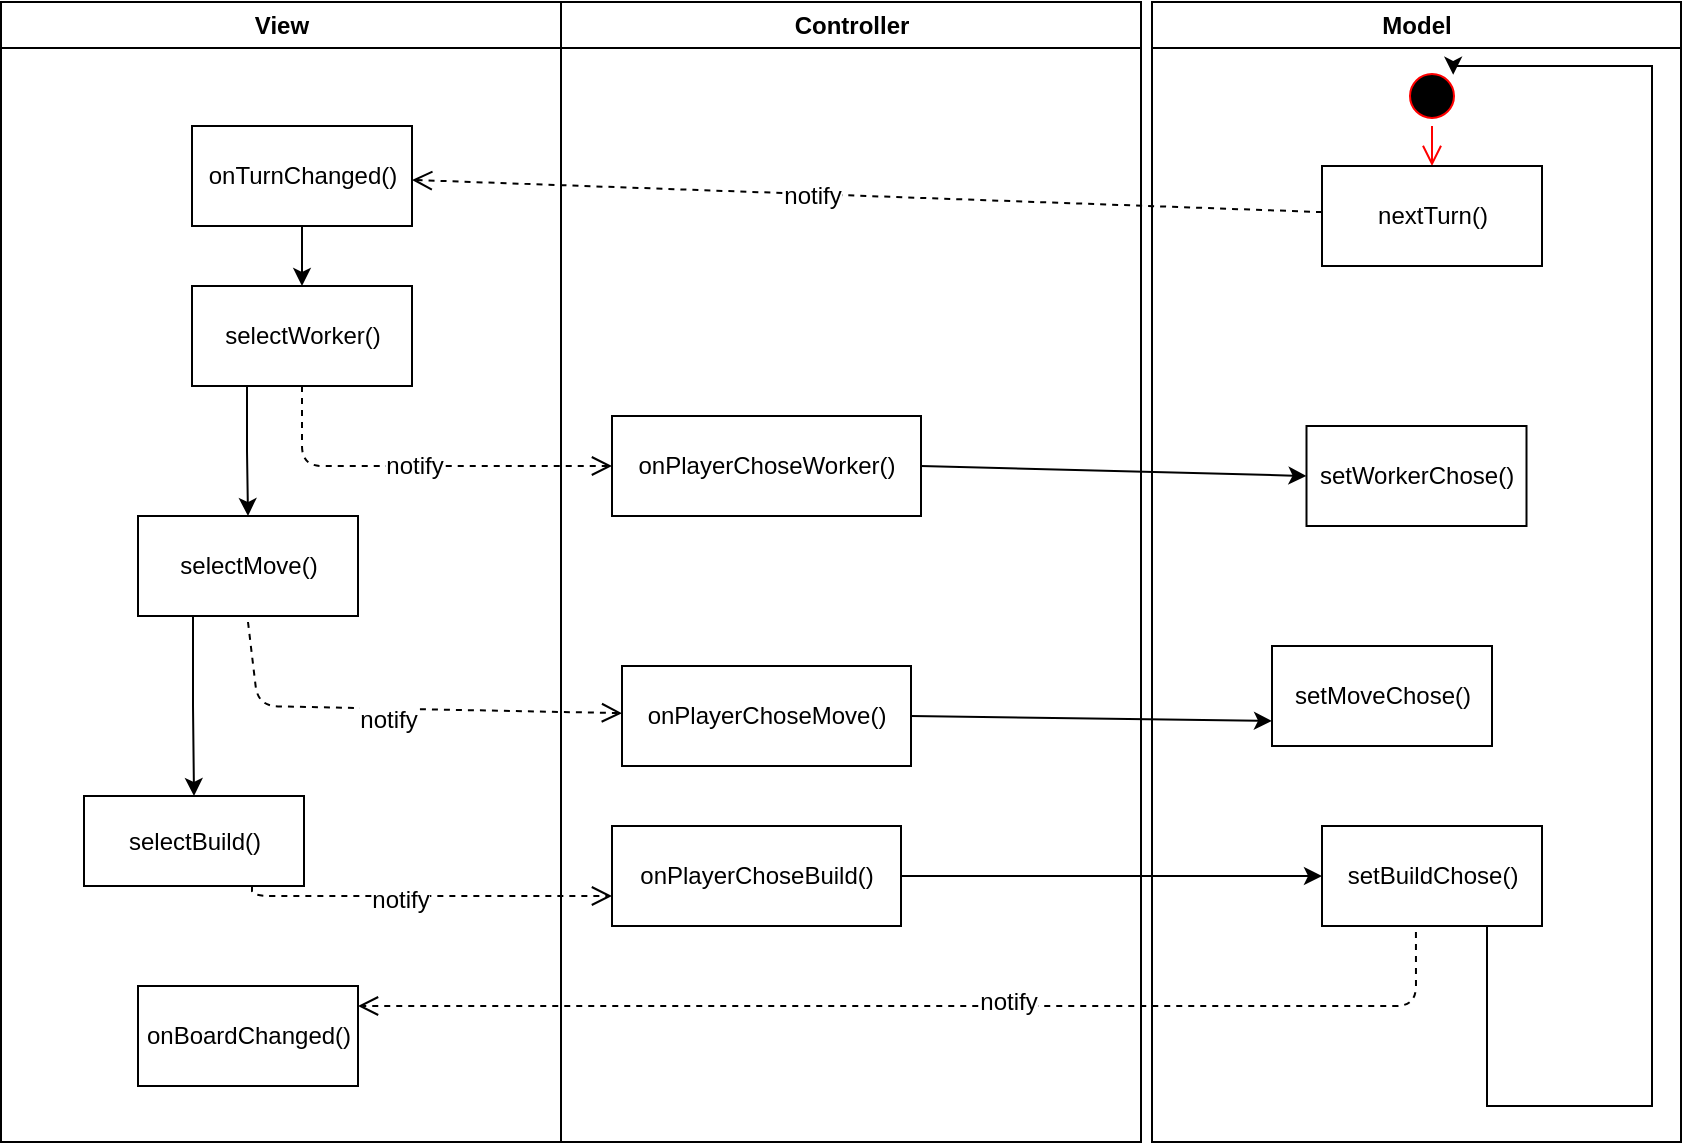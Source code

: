 <mxfile version="12.8.6" type="device"><diagram name="Page-1" id="e7e014a7-5840-1c2e-5031-d8a46d1fe8dd"><mxGraphModel dx="1662" dy="791" grid="1" gridSize="10" guides="1" tooltips="1" connect="1" arrows="1" fold="1" page="1" pageScale="1" pageWidth="1169" pageHeight="826" background="#ffffff" math="0" shadow="0"><root><mxCell id="0"/><mxCell id="1" parent="0"/><mxCell id="2" value="View" style="swimlane;whiteSpace=wrap" parent="1" vertex="1"><mxGeometry x="164.5" y="128" width="280" height="570" as="geometry"/></mxCell><mxCell id="_fowUainpprfO0C2fuAO-46" value="selectWorker()" style="html=1;" vertex="1" parent="2"><mxGeometry x="95.5" y="142" width="110" height="50" as="geometry"/></mxCell><mxCell id="_fowUainpprfO0C2fuAO-53" value="selectMove()" style="html=1;" vertex="1" parent="2"><mxGeometry x="68.5" y="257" width="110" height="50" as="geometry"/></mxCell><mxCell id="_fowUainpprfO0C2fuAO-52" style="edgeStyle=orthogonalEdgeStyle;rounded=0;orthogonalLoop=1;jettySize=auto;html=1;exitX=0.25;exitY=1;exitDx=0;exitDy=0;" edge="1" parent="2" source="_fowUainpprfO0C2fuAO-46" target="_fowUainpprfO0C2fuAO-53"><mxGeometry relative="1" as="geometry"><mxPoint x="123.5" y="272" as="targetPoint"/></mxGeometry></mxCell><mxCell id="_fowUainpprfO0C2fuAO-63" style="edgeStyle=orthogonalEdgeStyle;rounded=0;orthogonalLoop=1;jettySize=auto;html=1;exitX=0.5;exitY=1;exitDx=0;exitDy=0;entryX=0.5;entryY=0;entryDx=0;entryDy=0;" edge="1" parent="2" source="_fowUainpprfO0C2fuAO-61" target="_fowUainpprfO0C2fuAO-46"><mxGeometry relative="1" as="geometry"/></mxCell><mxCell id="_fowUainpprfO0C2fuAO-61" value="onTurnChanged()" style="html=1;" vertex="1" parent="2"><mxGeometry x="95.5" y="62" width="110" height="50" as="geometry"/></mxCell><mxCell id="_fowUainpprfO0C2fuAO-87" value="onBoardChanged()" style="html=1;" vertex="1" parent="2"><mxGeometry x="68.5" y="492" width="110" height="50" as="geometry"/></mxCell><mxCell id="3" value="Controller" style="swimlane;whiteSpace=wrap" parent="1" vertex="1"><mxGeometry x="444.5" y="128" width="290" height="570" as="geometry"/></mxCell><mxCell id="_fowUainpprfO0C2fuAO-49" value="onPlayerChoseWorker()" style="html=1;" vertex="1" parent="3"><mxGeometry x="25.5" y="207" width="154.5" height="50" as="geometry"/></mxCell><mxCell id="_fowUainpprfO0C2fuAO-58" value="onPlayerChoseMove()" style="html=1;" vertex="1" parent="3"><mxGeometry x="30.5" y="332" width="144.5" height="50" as="geometry"/></mxCell><mxCell id="_fowUainpprfO0C2fuAO-60" value="onPlayerChoseBuild()" style="html=1;" vertex="1" parent="3"><mxGeometry x="25.5" y="412" width="144.5" height="50" as="geometry"/></mxCell><mxCell id="4" value="Model" style="swimlane;whiteSpace=wrap" parent="1" vertex="1"><mxGeometry x="740" y="128" width="264.5" height="570" as="geometry"/></mxCell><mxCell id="_fowUainpprfO0C2fuAO-41" value="" style="ellipse;html=1;shape=startState;fillColor=#000000;strokeColor=#ff0000;" vertex="1" parent="4"><mxGeometry x="125" y="32" width="30" height="30" as="geometry"/></mxCell><mxCell id="_fowUainpprfO0C2fuAO-42" value="" style="edgeStyle=orthogonalEdgeStyle;html=1;verticalAlign=bottom;endArrow=open;endSize=8;strokeColor=#ff0000;" edge="1" source="_fowUainpprfO0C2fuAO-41" parent="4" target="_fowUainpprfO0C2fuAO-43"><mxGeometry relative="1" as="geometry"><mxPoint x="140.5" y="102" as="targetPoint"/></mxGeometry></mxCell><mxCell id="_fowUainpprfO0C2fuAO-43" value="nextTurn()" style="html=1;" vertex="1" parent="4"><mxGeometry x="85" y="82" width="110" height="50" as="geometry"/></mxCell><mxCell id="_fowUainpprfO0C2fuAO-82" value="setWorkerChose()" style="html=1;" vertex="1" parent="4"><mxGeometry x="77.25" y="212" width="110" height="50" as="geometry"/></mxCell><mxCell id="_fowUainpprfO0C2fuAO-83" value="setMoveChose()" style="html=1;" vertex="1" parent="4"><mxGeometry x="60" y="322" width="110" height="50" as="geometry"/></mxCell><mxCell id="_fowUainpprfO0C2fuAO-84" value="setBuildChose()" style="html=1;" vertex="1" parent="4"><mxGeometry x="85" y="412" width="110" height="50" as="geometry"/></mxCell><mxCell id="_fowUainpprfO0C2fuAO-89" style="edgeStyle=orthogonalEdgeStyle;rounded=0;orthogonalLoop=1;jettySize=auto;html=1;exitX=0.75;exitY=1;exitDx=0;exitDy=0;entryX=1;entryY=0;entryDx=0;entryDy=0;" edge="1" parent="4" source="_fowUainpprfO0C2fuAO-84" target="_fowUainpprfO0C2fuAO-41"><mxGeometry relative="1" as="geometry"><mxPoint x="240" y="32" as="targetPoint"/><Array as="points"><mxPoint x="168" y="552"/><mxPoint x="250" y="552"/><mxPoint x="250" y="32"/><mxPoint x="151" y="32"/></Array></mxGeometry></mxCell><mxCell id="_fowUainpprfO0C2fuAO-45" value="" style="html=1;verticalAlign=bottom;endArrow=open;dashed=1;endSize=8;fontFamily=Helvetica;fontSize=11;fontColor=#000000;align=center;strokeColor=#000000;" edge="1" parent="1" source="_fowUainpprfO0C2fuAO-43" target="_fowUainpprfO0C2fuAO-61"><mxGeometry width="50" height="50" relative="1" as="geometry"><mxPoint x="560" y="490" as="sourcePoint"/><mxPoint x="400" y="255" as="targetPoint"/></mxGeometry></mxCell><mxCell id="_fowUainpprfO0C2fuAO-67" value="notify" style="text;html=1;align=center;verticalAlign=middle;resizable=0;points=[];labelBackgroundColor=#ffffff;" vertex="1" connectable="0" parent="_fowUainpprfO0C2fuAO-45"><mxGeometry x="0.122" y="1" relative="1" as="geometry"><mxPoint as="offset"/></mxGeometry></mxCell><mxCell id="_fowUainpprfO0C2fuAO-48" value="" style="html=1;verticalAlign=bottom;endArrow=open;dashed=1;endSize=8;fontFamily=Helvetica;fontSize=11;fontColor=#000000;align=center;strokeColor=#000000;" edge="1" parent="1" source="_fowUainpprfO0C2fuAO-46" target="_fowUainpprfO0C2fuAO-49"><mxGeometry width="50" height="50" relative="1" as="geometry"><mxPoint x="560" y="490" as="sourcePoint"/><mxPoint x="520" y="360" as="targetPoint"/><Array as="points"><mxPoint x="315" y="360"/></Array></mxGeometry></mxCell><mxCell id="_fowUainpprfO0C2fuAO-71" value="notify" style="text;html=1;align=center;verticalAlign=middle;resizable=0;points=[];labelBackgroundColor=#ffffff;" vertex="1" connectable="0" parent="_fowUainpprfO0C2fuAO-48"><mxGeometry x="-0.02" relative="1" as="geometry"><mxPoint as="offset"/></mxGeometry></mxCell><mxCell id="_fowUainpprfO0C2fuAO-54" value="" style="html=1;verticalAlign=bottom;endArrow=open;dashed=1;endSize=8;fontFamily=Helvetica;fontSize=11;fontColor=#000000;align=center;strokeColor=#000000;" edge="1" parent="1" target="_fowUainpprfO0C2fuAO-58"><mxGeometry width="50" height="50" relative="1" as="geometry"><mxPoint x="288" y="438" as="sourcePoint"/><mxPoint x="520" y="480" as="targetPoint"/><Array as="points"><mxPoint x="293" y="480"/></Array></mxGeometry></mxCell><mxCell id="_fowUainpprfO0C2fuAO-69" value="notify" style="text;html=1;align=center;verticalAlign=middle;resizable=0;points=[];labelBackgroundColor=#ffffff;" vertex="1" connectable="0" parent="_fowUainpprfO0C2fuAO-54"><mxGeometry x="-0.047" y="-5" relative="1" as="geometry"><mxPoint as="offset"/></mxGeometry></mxCell><mxCell id="_fowUainpprfO0C2fuAO-56" style="edgeStyle=orthogonalEdgeStyle;rounded=0;orthogonalLoop=1;jettySize=auto;html=1;exitX=0.25;exitY=1;exitDx=0;exitDy=0;" edge="1" parent="1" source="_fowUainpprfO0C2fuAO-53" target="_fowUainpprfO0C2fuAO-59"><mxGeometry relative="1" as="geometry"><mxPoint x="261" y="550" as="targetPoint"/></mxGeometry></mxCell><mxCell id="_fowUainpprfO0C2fuAO-66" style="html=1;verticalAlign=bottom;endArrow=open;dashed=1;endSize=8;fontFamily=Helvetica;fontSize=11;fontColor=#000000;align=center;strokeColor=#000000;edgeStyle=orthogonalEdgeStyle;" edge="1" parent="1" source="_fowUainpprfO0C2fuAO-59" target="_fowUainpprfO0C2fuAO-60"><mxGeometry relative="1" as="geometry"><Array as="points"><mxPoint x="290" y="575"/></Array></mxGeometry></mxCell><mxCell id="_fowUainpprfO0C2fuAO-70" value="notify" style="text;html=1;align=center;verticalAlign=middle;resizable=0;points=[];labelBackgroundColor=#ffffff;" vertex="1" connectable="0" parent="_fowUainpprfO0C2fuAO-66"><mxGeometry x="-0.149" y="-2" relative="1" as="geometry"><mxPoint as="offset"/></mxGeometry></mxCell><mxCell id="_fowUainpprfO0C2fuAO-59" value="selectBuild()" style="html=1;" vertex="1" parent="1"><mxGeometry x="206" y="525" width="110" height="45" as="geometry"/></mxCell><mxCell id="_fowUainpprfO0C2fuAO-73" value="" style="endArrow=classic;html=1;exitX=1;exitY=0.5;exitDx=0;exitDy=0;entryX=0;entryY=0.5;entryDx=0;entryDy=0;" edge="1" parent="1" source="_fowUainpprfO0C2fuAO-49" target="_fowUainpprfO0C2fuAO-82"><mxGeometry width="50" height="50" relative="1" as="geometry"><mxPoint x="630" y="360" as="sourcePoint"/><mxPoint x="740" y="360" as="targetPoint"/></mxGeometry></mxCell><mxCell id="_fowUainpprfO0C2fuAO-77" value="" style="endArrow=classic;html=1;exitX=1;exitY=0.5;exitDx=0;exitDy=0;entryX=0;entryY=0.5;entryDx=0;entryDy=0;" edge="1" parent="1" source="_fowUainpprfO0C2fuAO-60" target="_fowUainpprfO0C2fuAO-84"><mxGeometry width="50" height="50" relative="1" as="geometry"><mxPoint x="560" y="550" as="sourcePoint"/><mxPoint x="800" y="565" as="targetPoint"/></mxGeometry></mxCell><mxCell id="_fowUainpprfO0C2fuAO-75" value="" style="endArrow=classic;html=1;exitX=1;exitY=0.5;exitDx=0;exitDy=0;entryX=0;entryY=0.75;entryDx=0;entryDy=0;" edge="1" parent="1" source="_fowUainpprfO0C2fuAO-58" target="_fowUainpprfO0C2fuAO-83"><mxGeometry width="50" height="50" relative="1" as="geometry"><mxPoint x="640" y="484.5" as="sourcePoint"/><mxPoint x="730" y="485" as="targetPoint"/></mxGeometry></mxCell><mxCell id="_fowUainpprfO0C2fuAO-85" style="html=1;verticalAlign=bottom;endArrow=open;dashed=1;endSize=8;fontFamily=Helvetica;fontSize=11;fontColor=#000000;align=center;strokeColor=#000000;edgeStyle=orthogonalEdgeStyle;exitX=0.427;exitY=1.06;exitDx=0;exitDy=0;exitPerimeter=0;" edge="1" parent="1" source="_fowUainpprfO0C2fuAO-84" target="_fowUainpprfO0C2fuAO-87"><mxGeometry relative="1" as="geometry"><mxPoint x="850" y="620" as="sourcePoint"/><mxPoint x="370" y="633" as="targetPoint"/><Array as="points"><mxPoint x="872" y="630"/></Array></mxGeometry></mxCell><mxCell id="_fowUainpprfO0C2fuAO-86" value="notify" style="text;html=1;align=center;verticalAlign=middle;resizable=0;points=[];labelBackgroundColor=#ffffff;" vertex="1" connectable="0" parent="_fowUainpprfO0C2fuAO-85"><mxGeometry x="-0.149" y="-2" relative="1" as="geometry"><mxPoint as="offset"/></mxGeometry></mxCell></root></mxGraphModel></diagram></mxfile>